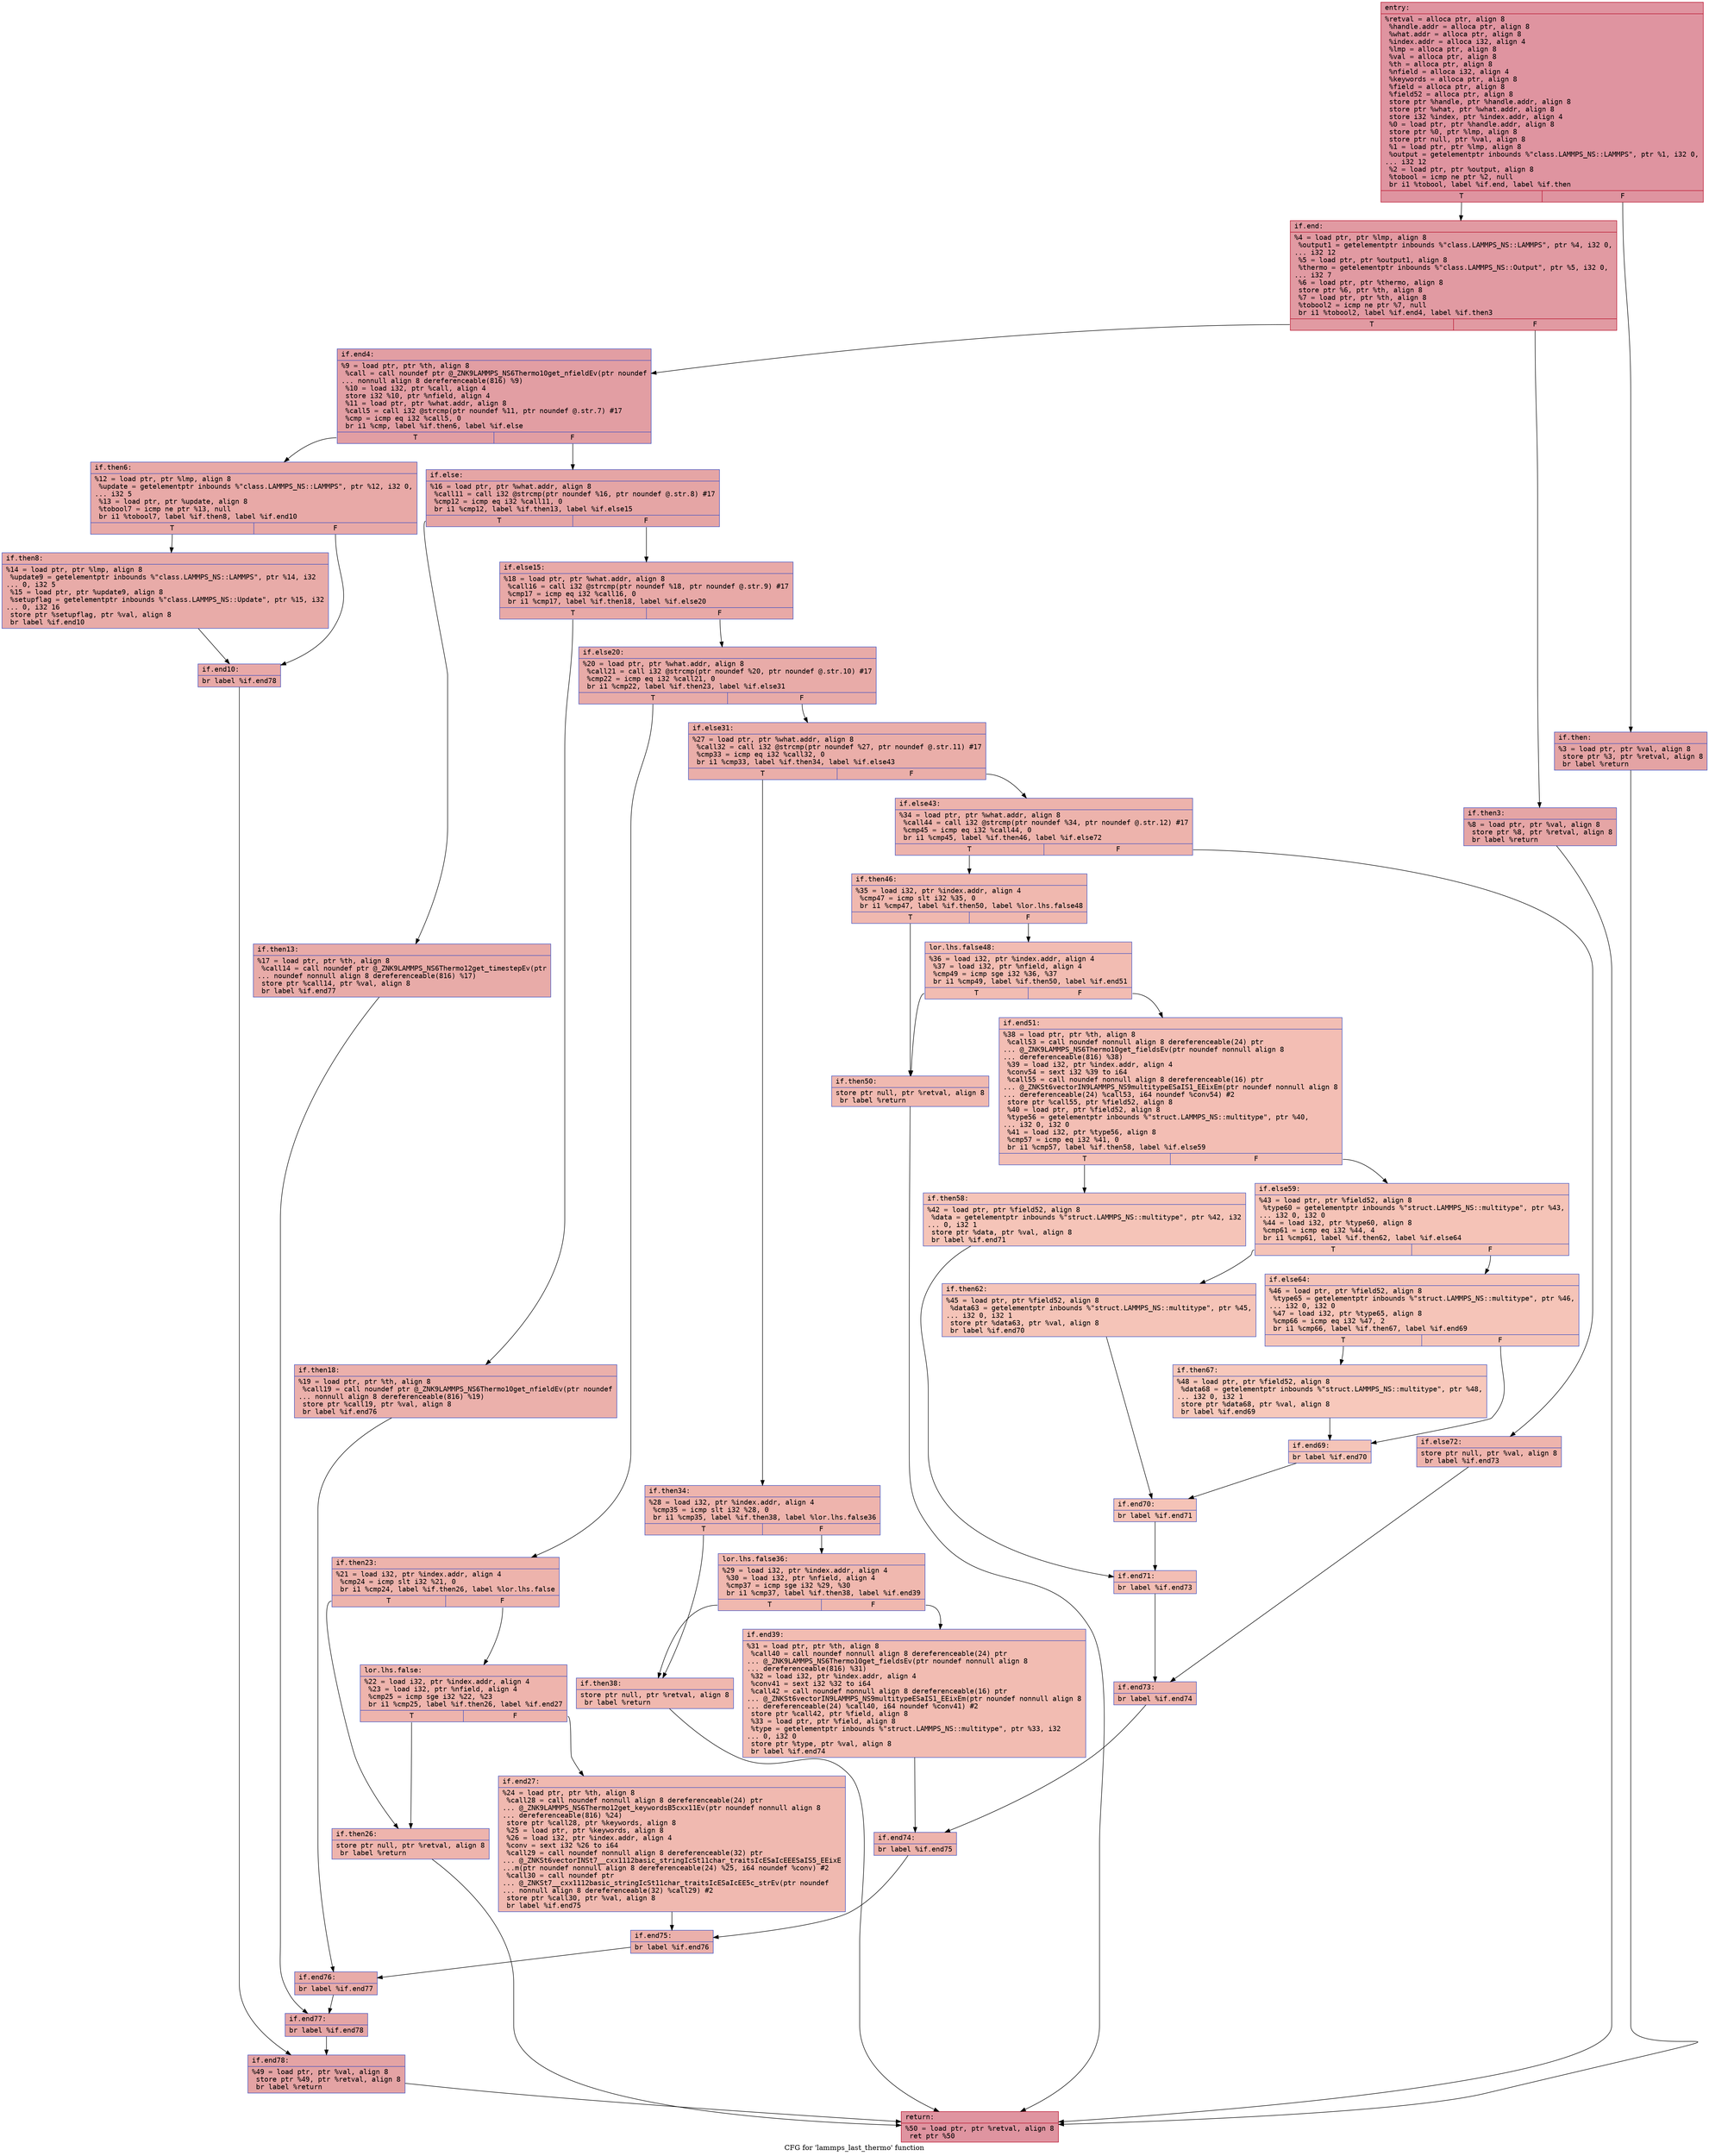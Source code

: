 digraph "CFG for 'lammps_last_thermo' function" {
	label="CFG for 'lammps_last_thermo' function";

	Node0x55bdf7dd2050 [shape=record,color="#b70d28ff", style=filled, fillcolor="#b70d2870" fontname="Courier",label="{entry:\l|  %retval = alloca ptr, align 8\l  %handle.addr = alloca ptr, align 8\l  %what.addr = alloca ptr, align 8\l  %index.addr = alloca i32, align 4\l  %lmp = alloca ptr, align 8\l  %val = alloca ptr, align 8\l  %th = alloca ptr, align 8\l  %nfield = alloca i32, align 4\l  %keywords = alloca ptr, align 8\l  %field = alloca ptr, align 8\l  %field52 = alloca ptr, align 8\l  store ptr %handle, ptr %handle.addr, align 8\l  store ptr %what, ptr %what.addr, align 8\l  store i32 %index, ptr %index.addr, align 4\l  %0 = load ptr, ptr %handle.addr, align 8\l  store ptr %0, ptr %lmp, align 8\l  store ptr null, ptr %val, align 8\l  %1 = load ptr, ptr %lmp, align 8\l  %output = getelementptr inbounds %\"class.LAMMPS_NS::LAMMPS\", ptr %1, i32 0,\l... i32 12\l  %2 = load ptr, ptr %output, align 8\l  %tobool = icmp ne ptr %2, null\l  br i1 %tobool, label %if.end, label %if.then\l|{<s0>T|<s1>F}}"];
	Node0x55bdf7dd2050:s0 -> Node0x55bdf7dd2e50[tooltip="entry -> if.end\nProbability 62.50%" ];
	Node0x55bdf7dd2050:s1 -> Node0x55bdf7dd2ec0[tooltip="entry -> if.then\nProbability 37.50%" ];
	Node0x55bdf7dd2ec0 [shape=record,color="#3d50c3ff", style=filled, fillcolor="#c32e3170" fontname="Courier",label="{if.then:\l|  %3 = load ptr, ptr %val, align 8\l  store ptr %3, ptr %retval, align 8\l  br label %return\l}"];
	Node0x55bdf7dd2ec0 -> Node0x55bdf7dd3100[tooltip="if.then -> return\nProbability 100.00%" ];
	Node0x55bdf7dd2e50 [shape=record,color="#b70d28ff", style=filled, fillcolor="#bb1b2c70" fontname="Courier",label="{if.end:\l|  %4 = load ptr, ptr %lmp, align 8\l  %output1 = getelementptr inbounds %\"class.LAMMPS_NS::LAMMPS\", ptr %4, i32 0,\l... i32 12\l  %5 = load ptr, ptr %output1, align 8\l  %thermo = getelementptr inbounds %\"class.LAMMPS_NS::Output\", ptr %5, i32 0,\l... i32 7\l  %6 = load ptr, ptr %thermo, align 8\l  store ptr %6, ptr %th, align 8\l  %7 = load ptr, ptr %th, align 8\l  %tobool2 = icmp ne ptr %7, null\l  br i1 %tobool2, label %if.end4, label %if.then3\l|{<s0>T|<s1>F}}"];
	Node0x55bdf7dd2e50:s0 -> Node0x55bdf7dd3680[tooltip="if.end -> if.end4\nProbability 62.50%" ];
	Node0x55bdf7dd2e50:s1 -> Node0x55bdf7dd36f0[tooltip="if.end -> if.then3\nProbability 37.50%" ];
	Node0x55bdf7dd36f0 [shape=record,color="#3d50c3ff", style=filled, fillcolor="#c5333470" fontname="Courier",label="{if.then3:\l|  %8 = load ptr, ptr %val, align 8\l  store ptr %8, ptr %retval, align 8\l  br label %return\l}"];
	Node0x55bdf7dd36f0 -> Node0x55bdf7dd3100[tooltip="if.then3 -> return\nProbability 100.00%" ];
	Node0x55bdf7dd3680 [shape=record,color="#3d50c3ff", style=filled, fillcolor="#be242e70" fontname="Courier",label="{if.end4:\l|  %9 = load ptr, ptr %th, align 8\l  %call = call noundef ptr @_ZNK9LAMMPS_NS6Thermo10get_nfieldEv(ptr noundef\l... nonnull align 8 dereferenceable(816) %9)\l  %10 = load i32, ptr %call, align 4\l  store i32 %10, ptr %nfield, align 4\l  %11 = load ptr, ptr %what.addr, align 8\l  %call5 = call i32 @strcmp(ptr noundef %11, ptr noundef @.str.7) #17\l  %cmp = icmp eq i32 %call5, 0\l  br i1 %cmp, label %if.then6, label %if.else\l|{<s0>T|<s1>F}}"];
	Node0x55bdf7dd3680:s0 -> Node0x55bdf7dd4150[tooltip="if.end4 -> if.then6\nProbability 37.50%" ];
	Node0x55bdf7dd3680:s1 -> Node0x55bdf7dd4200[tooltip="if.end4 -> if.else\nProbability 62.50%" ];
	Node0x55bdf7dd4150 [shape=record,color="#3d50c3ff", style=filled, fillcolor="#ca3b3770" fontname="Courier",label="{if.then6:\l|  %12 = load ptr, ptr %lmp, align 8\l  %update = getelementptr inbounds %\"class.LAMMPS_NS::LAMMPS\", ptr %12, i32 0,\l... i32 5\l  %13 = load ptr, ptr %update, align 8\l  %tobool7 = icmp ne ptr %13, null\l  br i1 %tobool7, label %if.then8, label %if.end10\l|{<s0>T|<s1>F}}"];
	Node0x55bdf7dd4150:s0 -> Node0x55bdf7dd4610[tooltip="if.then6 -> if.then8\nProbability 62.50%" ];
	Node0x55bdf7dd4150:s1 -> Node0x55bdf7dd4690[tooltip="if.then6 -> if.end10\nProbability 37.50%" ];
	Node0x55bdf7dd4610 [shape=record,color="#3d50c3ff", style=filled, fillcolor="#cc403a70" fontname="Courier",label="{if.then8:\l|  %14 = load ptr, ptr %lmp, align 8\l  %update9 = getelementptr inbounds %\"class.LAMMPS_NS::LAMMPS\", ptr %14, i32\l... 0, i32 5\l  %15 = load ptr, ptr %update9, align 8\l  %setupflag = getelementptr inbounds %\"class.LAMMPS_NS::Update\", ptr %15, i32\l... 0, i32 16\l  store ptr %setupflag, ptr %val, align 8\l  br label %if.end10\l}"];
	Node0x55bdf7dd4610 -> Node0x55bdf7dd4690[tooltip="if.then8 -> if.end10\nProbability 100.00%" ];
	Node0x55bdf7dd4690 [shape=record,color="#3d50c3ff", style=filled, fillcolor="#ca3b3770" fontname="Courier",label="{if.end10:\l|  br label %if.end78\l}"];
	Node0x55bdf7dd4690 -> Node0x55bdf7dd4c30[tooltip="if.end10 -> if.end78\nProbability 100.00%" ];
	Node0x55bdf7dd4200 [shape=record,color="#3d50c3ff", style=filled, fillcolor="#c5333470" fontname="Courier",label="{if.else:\l|  %16 = load ptr, ptr %what.addr, align 8\l  %call11 = call i32 @strcmp(ptr noundef %16, ptr noundef @.str.8) #17\l  %cmp12 = icmp eq i32 %call11, 0\l  br i1 %cmp12, label %if.then13, label %if.else15\l|{<s0>T|<s1>F}}"];
	Node0x55bdf7dd4200:s0 -> Node0x55bdf7dd4fa0[tooltip="if.else -> if.then13\nProbability 37.50%" ];
	Node0x55bdf7dd4200:s1 -> Node0x55bdf7dd5020[tooltip="if.else -> if.else15\nProbability 62.50%" ];
	Node0x55bdf7dd4fa0 [shape=record,color="#3d50c3ff", style=filled, fillcolor="#cc403a70" fontname="Courier",label="{if.then13:\l|  %17 = load ptr, ptr %th, align 8\l  %call14 = call noundef ptr @_ZNK9LAMMPS_NS6Thermo12get_timestepEv(ptr\l... noundef nonnull align 8 dereferenceable(816) %17)\l  store ptr %call14, ptr %val, align 8\l  br label %if.end77\l}"];
	Node0x55bdf7dd4fa0 -> Node0x55bdf7dd5460[tooltip="if.then13 -> if.end77\nProbability 100.00%" ];
	Node0x55bdf7dd5020 [shape=record,color="#3d50c3ff", style=filled, fillcolor="#ca3b3770" fontname="Courier",label="{if.else15:\l|  %18 = load ptr, ptr %what.addr, align 8\l  %call16 = call i32 @strcmp(ptr noundef %18, ptr noundef @.str.9) #17\l  %cmp17 = icmp eq i32 %call16, 0\l  br i1 %cmp17, label %if.then18, label %if.else20\l|{<s0>T|<s1>F}}"];
	Node0x55bdf7dd5020:s0 -> Node0x55bdf7dd5800[tooltip="if.else15 -> if.then18\nProbability 37.50%" ];
	Node0x55bdf7dd5020:s1 -> Node0x55bdf7dd5880[tooltip="if.else15 -> if.else20\nProbability 62.50%" ];
	Node0x55bdf7dd5800 [shape=record,color="#3d50c3ff", style=filled, fillcolor="#d24b4070" fontname="Courier",label="{if.then18:\l|  %19 = load ptr, ptr %th, align 8\l  %call19 = call noundef ptr @_ZNK9LAMMPS_NS6Thermo10get_nfieldEv(ptr noundef\l... nonnull align 8 dereferenceable(816) %19)\l  store ptr %call19, ptr %val, align 8\l  br label %if.end76\l}"];
	Node0x55bdf7dd5800 -> Node0x55bdf7dd5ca0[tooltip="if.then18 -> if.end76\nProbability 100.00%" ];
	Node0x55bdf7dd5880 [shape=record,color="#3d50c3ff", style=filled, fillcolor="#cc403a70" fontname="Courier",label="{if.else20:\l|  %20 = load ptr, ptr %what.addr, align 8\l  %call21 = call i32 @strcmp(ptr noundef %20, ptr noundef @.str.10) #17\l  %cmp22 = icmp eq i32 %call21, 0\l  br i1 %cmp22, label %if.then23, label %if.else31\l|{<s0>T|<s1>F}}"];
	Node0x55bdf7dd5880:s0 -> Node0x55bdf7dd6310[tooltip="if.else20 -> if.then23\nProbability 37.50%" ];
	Node0x55bdf7dd5880:s1 -> Node0x55bdf7dd6360[tooltip="if.else20 -> if.else31\nProbability 62.50%" ];
	Node0x55bdf7dd6310 [shape=record,color="#3d50c3ff", style=filled, fillcolor="#d6524470" fontname="Courier",label="{if.then23:\l|  %21 = load i32, ptr %index.addr, align 4\l  %cmp24 = icmp slt i32 %21, 0\l  br i1 %cmp24, label %if.then26, label %lor.lhs.false\l|{<s0>T|<s1>F}}"];
	Node0x55bdf7dd6310:s0 -> Node0x55bdf7dd65f0[tooltip="if.then23 -> if.then26\nProbability 37.50%" ];
	Node0x55bdf7dd6310:s1 -> Node0x55bdf7dd6670[tooltip="if.then23 -> lor.lhs.false\nProbability 62.50%" ];
	Node0x55bdf7dd6670 [shape=record,color="#3d50c3ff", style=filled, fillcolor="#d8564670" fontname="Courier",label="{lor.lhs.false:\l|  %22 = load i32, ptr %index.addr, align 4\l  %23 = load i32, ptr %nfield, align 4\l  %cmp25 = icmp sge i32 %22, %23\l  br i1 %cmp25, label %if.then26, label %if.end27\l|{<s0>T|<s1>F}}"];
	Node0x55bdf7dd6670:s0 -> Node0x55bdf7dd65f0[tooltip="lor.lhs.false -> if.then26\nProbability 50.00%" ];
	Node0x55bdf7dd6670:s1 -> Node0x55bdf7dd69b0[tooltip="lor.lhs.false -> if.end27\nProbability 50.00%" ];
	Node0x55bdf7dd65f0 [shape=record,color="#3d50c3ff", style=filled, fillcolor="#d8564670" fontname="Courier",label="{if.then26:\l|  store ptr null, ptr %retval, align 8\l  br label %return\l}"];
	Node0x55bdf7dd65f0 -> Node0x55bdf7dd3100[tooltip="if.then26 -> return\nProbability 100.00%" ];
	Node0x55bdf7dd69b0 [shape=record,color="#3d50c3ff", style=filled, fillcolor="#de614d70" fontname="Courier",label="{if.end27:\l|  %24 = load ptr, ptr %th, align 8\l  %call28 = call noundef nonnull align 8 dereferenceable(24) ptr\l... @_ZNK9LAMMPS_NS6Thermo12get_keywordsB5cxx11Ev(ptr noundef nonnull align 8\l... dereferenceable(816) %24)\l  store ptr %call28, ptr %keywords, align 8\l  %25 = load ptr, ptr %keywords, align 8\l  %26 = load i32, ptr %index.addr, align 4\l  %conv = sext i32 %26 to i64\l  %call29 = call noundef nonnull align 8 dereferenceable(32) ptr\l... @_ZNKSt6vectorINSt7__cxx1112basic_stringIcSt11char_traitsIcESaIcEEESaIS5_EEixE\l...m(ptr noundef nonnull align 8 dereferenceable(24) %25, i64 noundef %conv) #2\l  %call30 = call noundef ptr\l... @_ZNKSt7__cxx1112basic_stringIcSt11char_traitsIcESaIcEE5c_strEv(ptr noundef\l... nonnull align 8 dereferenceable(32) %call29) #2\l  store ptr %call30, ptr %val, align 8\l  br label %if.end75\l}"];
	Node0x55bdf7dd69b0 -> Node0x55bdf7dd73c0[tooltip="if.end27 -> if.end75\nProbability 100.00%" ];
	Node0x55bdf7dd6360 [shape=record,color="#3d50c3ff", style=filled, fillcolor="#d0473d70" fontname="Courier",label="{if.else31:\l|  %27 = load ptr, ptr %what.addr, align 8\l  %call32 = call i32 @strcmp(ptr noundef %27, ptr noundef @.str.11) #17\l  %cmp33 = icmp eq i32 %call32, 0\l  br i1 %cmp33, label %if.then34, label %if.else43\l|{<s0>T|<s1>F}}"];
	Node0x55bdf7dd6360:s0 -> Node0x55bdf7dd78e0[tooltip="if.else31 -> if.then34\nProbability 37.50%" ];
	Node0x55bdf7dd6360:s1 -> Node0x55bdf7dd7960[tooltip="if.else31 -> if.else43\nProbability 62.50%" ];
	Node0x55bdf7dd78e0 [shape=record,color="#3d50c3ff", style=filled, fillcolor="#d8564670" fontname="Courier",label="{if.then34:\l|  %28 = load i32, ptr %index.addr, align 4\l  %cmp35 = icmp slt i32 %28, 0\l  br i1 %cmp35, label %if.then38, label %lor.lhs.false36\l|{<s0>T|<s1>F}}"];
	Node0x55bdf7dd78e0:s0 -> Node0x55bdf7dd7c20[tooltip="if.then34 -> if.then38\nProbability 37.50%" ];
	Node0x55bdf7dd78e0:s1 -> Node0x55bdf7dd7ca0[tooltip="if.then34 -> lor.lhs.false36\nProbability 62.50%" ];
	Node0x55bdf7dd7ca0 [shape=record,color="#3d50c3ff", style=filled, fillcolor="#dc5d4a70" fontname="Courier",label="{lor.lhs.false36:\l|  %29 = load i32, ptr %index.addr, align 4\l  %30 = load i32, ptr %nfield, align 4\l  %cmp37 = icmp sge i32 %29, %30\l  br i1 %cmp37, label %if.then38, label %if.end39\l|{<s0>T|<s1>F}}"];
	Node0x55bdf7dd7ca0:s0 -> Node0x55bdf7dd7c20[tooltip="lor.lhs.false36 -> if.then38\nProbability 50.00%" ];
	Node0x55bdf7dd7ca0:s1 -> Node0x55bdf7dd8010[tooltip="lor.lhs.false36 -> if.end39\nProbability 50.00%" ];
	Node0x55bdf7dd7c20 [shape=record,color="#3d50c3ff", style=filled, fillcolor="#dc5d4a70" fontname="Courier",label="{if.then38:\l|  store ptr null, ptr %retval, align 8\l  br label %return\l}"];
	Node0x55bdf7dd7c20 -> Node0x55bdf7dd3100[tooltip="if.then38 -> return\nProbability 100.00%" ];
	Node0x55bdf7dd8010 [shape=record,color="#3d50c3ff", style=filled, fillcolor="#e1675170" fontname="Courier",label="{if.end39:\l|  %31 = load ptr, ptr %th, align 8\l  %call40 = call noundef nonnull align 8 dereferenceable(24) ptr\l... @_ZNK9LAMMPS_NS6Thermo10get_fieldsEv(ptr noundef nonnull align 8\l... dereferenceable(816) %31)\l  %32 = load i32, ptr %index.addr, align 4\l  %conv41 = sext i32 %32 to i64\l  %call42 = call noundef nonnull align 8 dereferenceable(16) ptr\l... @_ZNKSt6vectorIN9LAMMPS_NS9multitypeESaIS1_EEixEm(ptr noundef nonnull align 8\l... dereferenceable(24) %call40, i64 noundef %conv41) #2\l  store ptr %call42, ptr %field, align 8\l  %33 = load ptr, ptr %field, align 8\l  %type = getelementptr inbounds %\"struct.LAMMPS_NS::multitype\", ptr %33, i32\l... 0, i32 0\l  store ptr %type, ptr %val, align 8\l  br label %if.end74\l}"];
	Node0x55bdf7dd8010 -> Node0x55bdf7dd8ab0[tooltip="if.end39 -> if.end74\nProbability 100.00%" ];
	Node0x55bdf7dd7960 [shape=record,color="#3d50c3ff", style=filled, fillcolor="#d6524470" fontname="Courier",label="{if.else43:\l|  %34 = load ptr, ptr %what.addr, align 8\l  %call44 = call i32 @strcmp(ptr noundef %34, ptr noundef @.str.12) #17\l  %cmp45 = icmp eq i32 %call44, 0\l  br i1 %cmp45, label %if.then46, label %if.else72\l|{<s0>T|<s1>F}}"];
	Node0x55bdf7dd7960:s0 -> Node0x55bdf7dd8e50[tooltip="if.else43 -> if.then46\nProbability 37.50%" ];
	Node0x55bdf7dd7960:s1 -> Node0x55bdf7dd8ed0[tooltip="if.else43 -> if.else72\nProbability 62.50%" ];
	Node0x55bdf7dd8e50 [shape=record,color="#3d50c3ff", style=filled, fillcolor="#dc5d4a70" fontname="Courier",label="{if.then46:\l|  %35 = load i32, ptr %index.addr, align 4\l  %cmp47 = icmp slt i32 %35, 0\l  br i1 %cmp47, label %if.then50, label %lor.lhs.false48\l|{<s0>T|<s1>F}}"];
	Node0x55bdf7dd8e50:s0 -> Node0x55bdf7dd9190[tooltip="if.then46 -> if.then50\nProbability 37.50%" ];
	Node0x55bdf7dd8e50:s1 -> Node0x55bdf7dd9210[tooltip="if.then46 -> lor.lhs.false48\nProbability 62.50%" ];
	Node0x55bdf7dd9210 [shape=record,color="#3d50c3ff", style=filled, fillcolor="#e1675170" fontname="Courier",label="{lor.lhs.false48:\l|  %36 = load i32, ptr %index.addr, align 4\l  %37 = load i32, ptr %nfield, align 4\l  %cmp49 = icmp sge i32 %36, %37\l  br i1 %cmp49, label %if.then50, label %if.end51\l|{<s0>T|<s1>F}}"];
	Node0x55bdf7dd9210:s0 -> Node0x55bdf7dd9190[tooltip="lor.lhs.false48 -> if.then50\nProbability 50.00%" ];
	Node0x55bdf7dd9210:s1 -> Node0x55bdf7dd9580[tooltip="lor.lhs.false48 -> if.end51\nProbability 50.00%" ];
	Node0x55bdf7dd9190 [shape=record,color="#3d50c3ff", style=filled, fillcolor="#de614d70" fontname="Courier",label="{if.then50:\l|  store ptr null, ptr %retval, align 8\l  br label %return\l}"];
	Node0x55bdf7dd9190 -> Node0x55bdf7dd3100[tooltip="if.then50 -> return\nProbability 100.00%" ];
	Node0x55bdf7dd9580 [shape=record,color="#3d50c3ff", style=filled, fillcolor="#e36c5570" fontname="Courier",label="{if.end51:\l|  %38 = load ptr, ptr %th, align 8\l  %call53 = call noundef nonnull align 8 dereferenceable(24) ptr\l... @_ZNK9LAMMPS_NS6Thermo10get_fieldsEv(ptr noundef nonnull align 8\l... dereferenceable(816) %38)\l  %39 = load i32, ptr %index.addr, align 4\l  %conv54 = sext i32 %39 to i64\l  %call55 = call noundef nonnull align 8 dereferenceable(16) ptr\l... @_ZNKSt6vectorIN9LAMMPS_NS9multitypeESaIS1_EEixEm(ptr noundef nonnull align 8\l... dereferenceable(24) %call53, i64 noundef %conv54) #2\l  store ptr %call55, ptr %field52, align 8\l  %40 = load ptr, ptr %field52, align 8\l  %type56 = getelementptr inbounds %\"struct.LAMMPS_NS::multitype\", ptr %40,\l... i32 0, i32 0\l  %41 = load i32, ptr %type56, align 8\l  %cmp57 = icmp eq i32 %41, 0\l  br i1 %cmp57, label %if.then58, label %if.else59\l|{<s0>T|<s1>F}}"];
	Node0x55bdf7dd9580:s0 -> Node0x55bdf7dd9f50[tooltip="if.end51 -> if.then58\nProbability 37.50%" ];
	Node0x55bdf7dd9580:s1 -> Node0x55bdf7dd9fa0[tooltip="if.end51 -> if.else59\nProbability 62.50%" ];
	Node0x55bdf7dd9f50 [shape=record,color="#3d50c3ff", style=filled, fillcolor="#e97a5f70" fontname="Courier",label="{if.then58:\l|  %42 = load ptr, ptr %field52, align 8\l  %data = getelementptr inbounds %\"struct.LAMMPS_NS::multitype\", ptr %42, i32\l... 0, i32 1\l  store ptr %data, ptr %val, align 8\l  br label %if.end71\l}"];
	Node0x55bdf7dd9f50 -> Node0x55bdf7dda2a0[tooltip="if.then58 -> if.end71\nProbability 100.00%" ];
	Node0x55bdf7dd9fa0 [shape=record,color="#3d50c3ff", style=filled, fillcolor="#e8765c70" fontname="Courier",label="{if.else59:\l|  %43 = load ptr, ptr %field52, align 8\l  %type60 = getelementptr inbounds %\"struct.LAMMPS_NS::multitype\", ptr %43,\l... i32 0, i32 0\l  %44 = load i32, ptr %type60, align 8\l  %cmp61 = icmp eq i32 %44, 4\l  br i1 %cmp61, label %if.then62, label %if.else64\l|{<s0>T|<s1>F}}"];
	Node0x55bdf7dd9fa0:s0 -> Node0x55bdf7dd5cf0[tooltip="if.else59 -> if.then62\nProbability 50.00%" ];
	Node0x55bdf7dd9fa0:s1 -> Node0x55bdf7dd5d70[tooltip="if.else59 -> if.else64\nProbability 50.00%" ];
	Node0x55bdf7dd5cf0 [shape=record,color="#3d50c3ff", style=filled, fillcolor="#e97a5f70" fontname="Courier",label="{if.then62:\l|  %45 = load ptr, ptr %field52, align 8\l  %data63 = getelementptr inbounds %\"struct.LAMMPS_NS::multitype\", ptr %45,\l... i32 0, i32 1\l  store ptr %data63, ptr %val, align 8\l  br label %if.end70\l}"];
	Node0x55bdf7dd5cf0 -> Node0x55bdf7dd6100[tooltip="if.then62 -> if.end70\nProbability 100.00%" ];
	Node0x55bdf7dd5d70 [shape=record,color="#3d50c3ff", style=filled, fillcolor="#e97a5f70" fontname="Courier",label="{if.else64:\l|  %46 = load ptr, ptr %field52, align 8\l  %type65 = getelementptr inbounds %\"struct.LAMMPS_NS::multitype\", ptr %46,\l... i32 0, i32 0\l  %47 = load i32, ptr %type65, align 8\l  %cmp66 = icmp eq i32 %47, 2\l  br i1 %cmp66, label %if.then67, label %if.end69\l|{<s0>T|<s1>F}}"];
	Node0x55bdf7dd5d70:s0 -> Node0x55bdf7ddbbc0[tooltip="if.else64 -> if.then67\nProbability 50.00%" ];
	Node0x55bdf7dd5d70:s1 -> Node0x55bdf7ddbc40[tooltip="if.else64 -> if.end69\nProbability 50.00%" ];
	Node0x55bdf7ddbbc0 [shape=record,color="#3d50c3ff", style=filled, fillcolor="#ed836670" fontname="Courier",label="{if.then67:\l|  %48 = load ptr, ptr %field52, align 8\l  %data68 = getelementptr inbounds %\"struct.LAMMPS_NS::multitype\", ptr %48,\l... i32 0, i32 1\l  store ptr %data68, ptr %val, align 8\l  br label %if.end69\l}"];
	Node0x55bdf7ddbbc0 -> Node0x55bdf7ddbc40[tooltip="if.then67 -> if.end69\nProbability 100.00%" ];
	Node0x55bdf7ddbc40 [shape=record,color="#3d50c3ff", style=filled, fillcolor="#e97a5f70" fontname="Courier",label="{if.end69:\l|  br label %if.end70\l}"];
	Node0x55bdf7ddbc40 -> Node0x55bdf7dd6100[tooltip="if.end69 -> if.end70\nProbability 100.00%" ];
	Node0x55bdf7dd6100 [shape=record,color="#3d50c3ff", style=filled, fillcolor="#e8765c70" fontname="Courier",label="{if.end70:\l|  br label %if.end71\l}"];
	Node0x55bdf7dd6100 -> Node0x55bdf7dda2a0[tooltip="if.end70 -> if.end71\nProbability 100.00%" ];
	Node0x55bdf7dda2a0 [shape=record,color="#3d50c3ff", style=filled, fillcolor="#e36c5570" fontname="Courier",label="{if.end71:\l|  br label %if.end73\l}"];
	Node0x55bdf7dda2a0 -> Node0x55bdf7ddc120[tooltip="if.end71 -> if.end73\nProbability 100.00%" ];
	Node0x55bdf7dd8ed0 [shape=record,color="#3d50c3ff", style=filled, fillcolor="#d8564670" fontname="Courier",label="{if.else72:\l|  store ptr null, ptr %val, align 8\l  br label %if.end73\l}"];
	Node0x55bdf7dd8ed0 -> Node0x55bdf7ddc120[tooltip="if.else72 -> if.end73\nProbability 100.00%" ];
	Node0x55bdf7ddc120 [shape=record,color="#3d50c3ff", style=filled, fillcolor="#d6524470" fontname="Courier",label="{if.end73:\l|  br label %if.end74\l}"];
	Node0x55bdf7ddc120 -> Node0x55bdf7dd8ab0[tooltip="if.end73 -> if.end74\nProbability 100.00%" ];
	Node0x55bdf7dd8ab0 [shape=record,color="#3d50c3ff", style=filled, fillcolor="#d6524470" fontname="Courier",label="{if.end74:\l|  br label %if.end75\l}"];
	Node0x55bdf7dd8ab0 -> Node0x55bdf7dd73c0[tooltip="if.end74 -> if.end75\nProbability 100.00%" ];
	Node0x55bdf7dd73c0 [shape=record,color="#3d50c3ff", style=filled, fillcolor="#d24b4070" fontname="Courier",label="{if.end75:\l|  br label %if.end76\l}"];
	Node0x55bdf7dd73c0 -> Node0x55bdf7dd5ca0[tooltip="if.end75 -> if.end76\nProbability 100.00%" ];
	Node0x55bdf7dd5ca0 [shape=record,color="#3d50c3ff", style=filled, fillcolor="#cc403a70" fontname="Courier",label="{if.end76:\l|  br label %if.end77\l}"];
	Node0x55bdf7dd5ca0 -> Node0x55bdf7dd5460[tooltip="if.end76 -> if.end77\nProbability 100.00%" ];
	Node0x55bdf7dd5460 [shape=record,color="#3d50c3ff", style=filled, fillcolor="#c5333470" fontname="Courier",label="{if.end77:\l|  br label %if.end78\l}"];
	Node0x55bdf7dd5460 -> Node0x55bdf7dd4c30[tooltip="if.end77 -> if.end78\nProbability 100.00%" ];
	Node0x55bdf7dd4c30 [shape=record,color="#3d50c3ff", style=filled, fillcolor="#c32e3170" fontname="Courier",label="{if.end78:\l|  %49 = load ptr, ptr %val, align 8\l  store ptr %49, ptr %retval, align 8\l  br label %return\l}"];
	Node0x55bdf7dd4c30 -> Node0x55bdf7dd3100[tooltip="if.end78 -> return\nProbability 100.00%" ];
	Node0x55bdf7dd3100 [shape=record,color="#b70d28ff", style=filled, fillcolor="#b70d2870" fontname="Courier",label="{return:\l|  %50 = load ptr, ptr %retval, align 8\l  ret ptr %50\l}"];
}
